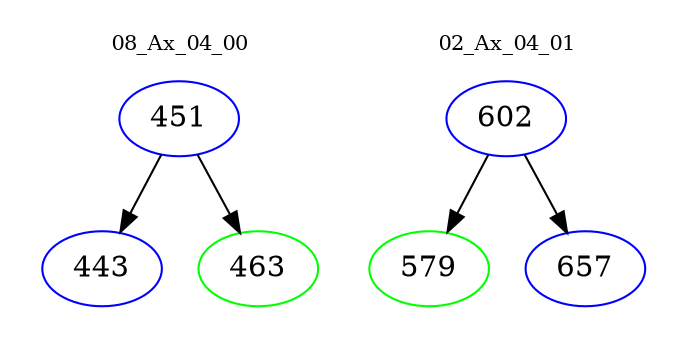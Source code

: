 digraph{
subgraph cluster_0 {
color = white
label = "08_Ax_04_00";
fontsize=10;
T0_451 [label="451", color="blue"]
T0_451 -> T0_443 [color="black"]
T0_443 [label="443", color="blue"]
T0_451 -> T0_463 [color="black"]
T0_463 [label="463", color="green"]
}
subgraph cluster_1 {
color = white
label = "02_Ax_04_01";
fontsize=10;
T1_602 [label="602", color="blue"]
T1_602 -> T1_579 [color="black"]
T1_579 [label="579", color="green"]
T1_602 -> T1_657 [color="black"]
T1_657 [label="657", color="blue"]
}
}

